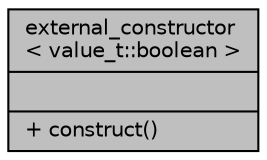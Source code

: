 digraph "external_constructor&lt; value_t::boolean &gt;"
{
 // LATEX_PDF_SIZE
  edge [fontname="Helvetica",fontsize="10",labelfontname="Helvetica",labelfontsize="10"];
  node [fontname="Helvetica",fontsize="10",shape=record];
  Node1 [label="{external_constructor\l\< value_t::boolean \>\n||+ construct()\l}",height=0.2,width=0.4,color="black", fillcolor="grey75", style="filled", fontcolor="black",tooltip=" "];
}
